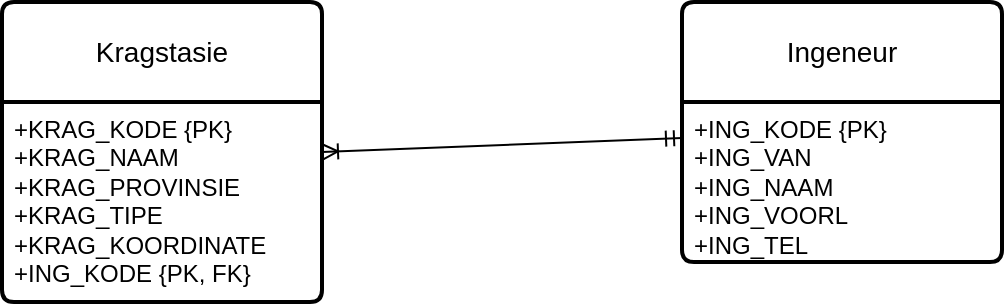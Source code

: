 <mxfile version="26.0.14">
  <diagram name="Page-1" id="p4OqUVKIKLKy4S41-Y2E">
    <mxGraphModel dx="291" dy="538" grid="1" gridSize="10" guides="1" tooltips="1" connect="1" arrows="1" fold="1" page="1" pageScale="1" pageWidth="827" pageHeight="1169" math="0" shadow="0">
      <root>
        <mxCell id="0" />
        <mxCell id="1" parent="0" />
        <mxCell id="_71Ep8L8uYBSyq0sibys-1" value="Kragstasie" style="swimlane;childLayout=stackLayout;horizontal=1;startSize=50;horizontalStack=0;rounded=1;fontSize=14;fontStyle=0;strokeWidth=2;resizeParent=0;resizeLast=1;shadow=0;dashed=0;align=center;arcSize=4;whiteSpace=wrap;html=1;" vertex="1" parent="1">
          <mxGeometry x="100" y="160" width="160" height="150" as="geometry" />
        </mxCell>
        <mxCell id="_71Ep8L8uYBSyq0sibys-2" value="+KRAG_KODE {PK}&lt;div&gt;+KRAG_NAAM&lt;/div&gt;&lt;div&gt;+KRAG_PROVINSIE&lt;/div&gt;&lt;div&gt;+KRAG_TIPE&lt;/div&gt;&lt;div&gt;+KRAG_KOORDINATE&lt;/div&gt;&lt;div&gt;+ING_KODE {PK, FK}&lt;/div&gt;" style="align=left;strokeColor=none;fillColor=none;spacingLeft=4;fontSize=12;verticalAlign=top;resizable=0;rotatable=0;part=1;html=1;" vertex="1" parent="_71Ep8L8uYBSyq0sibys-1">
          <mxGeometry y="50" width="160" height="100" as="geometry" />
        </mxCell>
        <mxCell id="_71Ep8L8uYBSyq0sibys-3" value="Ingeneur" style="swimlane;childLayout=stackLayout;horizontal=1;startSize=50;horizontalStack=0;rounded=1;fontSize=14;fontStyle=0;strokeWidth=2;resizeParent=0;resizeLast=1;shadow=0;dashed=0;align=center;arcSize=4;whiteSpace=wrap;html=1;" vertex="1" parent="1">
          <mxGeometry x="440" y="160" width="160" height="130" as="geometry" />
        </mxCell>
        <mxCell id="_71Ep8L8uYBSyq0sibys-4" value="+ING_KODE {PK}&lt;br&gt;+ING_VAN&lt;br&gt;+ING_NAAM&lt;div&gt;+ING_VOORL&lt;/div&gt;&lt;div&gt;+ING_TEL&lt;/div&gt;" style="align=left;strokeColor=none;fillColor=none;spacingLeft=4;fontSize=12;verticalAlign=top;resizable=0;rotatable=0;part=1;html=1;" vertex="1" parent="_71Ep8L8uYBSyq0sibys-3">
          <mxGeometry y="50" width="160" height="80" as="geometry" />
        </mxCell>
        <mxCell id="_71Ep8L8uYBSyq0sibys-5" value="" style="fontSize=12;html=1;endArrow=ERmandOne;startArrow=ERoneToMany;rounded=0;exitX=1;exitY=0.25;exitDx=0;exitDy=0;startFill=0;endFill=0;" edge="1" parent="1" source="_71Ep8L8uYBSyq0sibys-2">
          <mxGeometry width="100" height="100" relative="1" as="geometry">
            <mxPoint x="310" y="280" as="sourcePoint" />
            <mxPoint x="440" y="228" as="targetPoint" />
          </mxGeometry>
        </mxCell>
      </root>
    </mxGraphModel>
  </diagram>
</mxfile>
